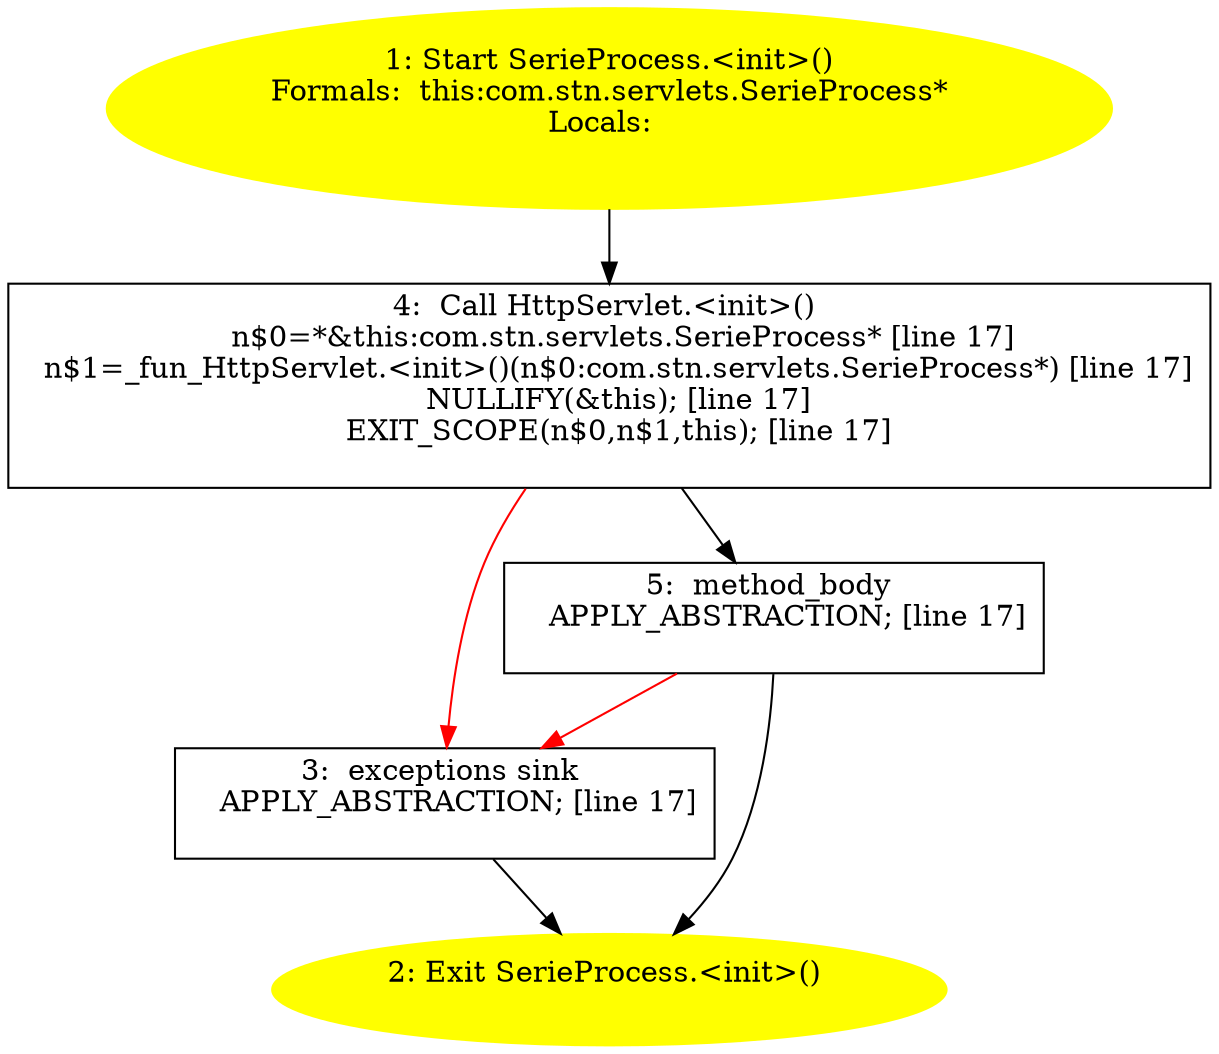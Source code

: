 /* @generated */
digraph cfg {
"com.stn.servlets.SerieProcess.<init>().f9717c1e81ee6ee3cba73f5206f875c3_1" [label="1: Start SerieProcess.<init>()\nFormals:  this:com.stn.servlets.SerieProcess*\nLocals:  \n  " color=yellow style=filled]
	

	 "com.stn.servlets.SerieProcess.<init>().f9717c1e81ee6ee3cba73f5206f875c3_1" -> "com.stn.servlets.SerieProcess.<init>().f9717c1e81ee6ee3cba73f5206f875c3_4" ;
"com.stn.servlets.SerieProcess.<init>().f9717c1e81ee6ee3cba73f5206f875c3_2" [label="2: Exit SerieProcess.<init>() \n  " color=yellow style=filled]
	

"com.stn.servlets.SerieProcess.<init>().f9717c1e81ee6ee3cba73f5206f875c3_3" [label="3:  exceptions sink \n   APPLY_ABSTRACTION; [line 17]\n " shape="box"]
	

	 "com.stn.servlets.SerieProcess.<init>().f9717c1e81ee6ee3cba73f5206f875c3_3" -> "com.stn.servlets.SerieProcess.<init>().f9717c1e81ee6ee3cba73f5206f875c3_2" ;
"com.stn.servlets.SerieProcess.<init>().f9717c1e81ee6ee3cba73f5206f875c3_4" [label="4:  Call HttpServlet.<init>() \n   n$0=*&this:com.stn.servlets.SerieProcess* [line 17]\n  n$1=_fun_HttpServlet.<init>()(n$0:com.stn.servlets.SerieProcess*) [line 17]\n  NULLIFY(&this); [line 17]\n  EXIT_SCOPE(n$0,n$1,this); [line 17]\n " shape="box"]
	

	 "com.stn.servlets.SerieProcess.<init>().f9717c1e81ee6ee3cba73f5206f875c3_4" -> "com.stn.servlets.SerieProcess.<init>().f9717c1e81ee6ee3cba73f5206f875c3_5" ;
	 "com.stn.servlets.SerieProcess.<init>().f9717c1e81ee6ee3cba73f5206f875c3_4" -> "com.stn.servlets.SerieProcess.<init>().f9717c1e81ee6ee3cba73f5206f875c3_3" [color="red" ];
"com.stn.servlets.SerieProcess.<init>().f9717c1e81ee6ee3cba73f5206f875c3_5" [label="5:  method_body \n   APPLY_ABSTRACTION; [line 17]\n " shape="box"]
	

	 "com.stn.servlets.SerieProcess.<init>().f9717c1e81ee6ee3cba73f5206f875c3_5" -> "com.stn.servlets.SerieProcess.<init>().f9717c1e81ee6ee3cba73f5206f875c3_2" ;
	 "com.stn.servlets.SerieProcess.<init>().f9717c1e81ee6ee3cba73f5206f875c3_5" -> "com.stn.servlets.SerieProcess.<init>().f9717c1e81ee6ee3cba73f5206f875c3_3" [color="red" ];
}

